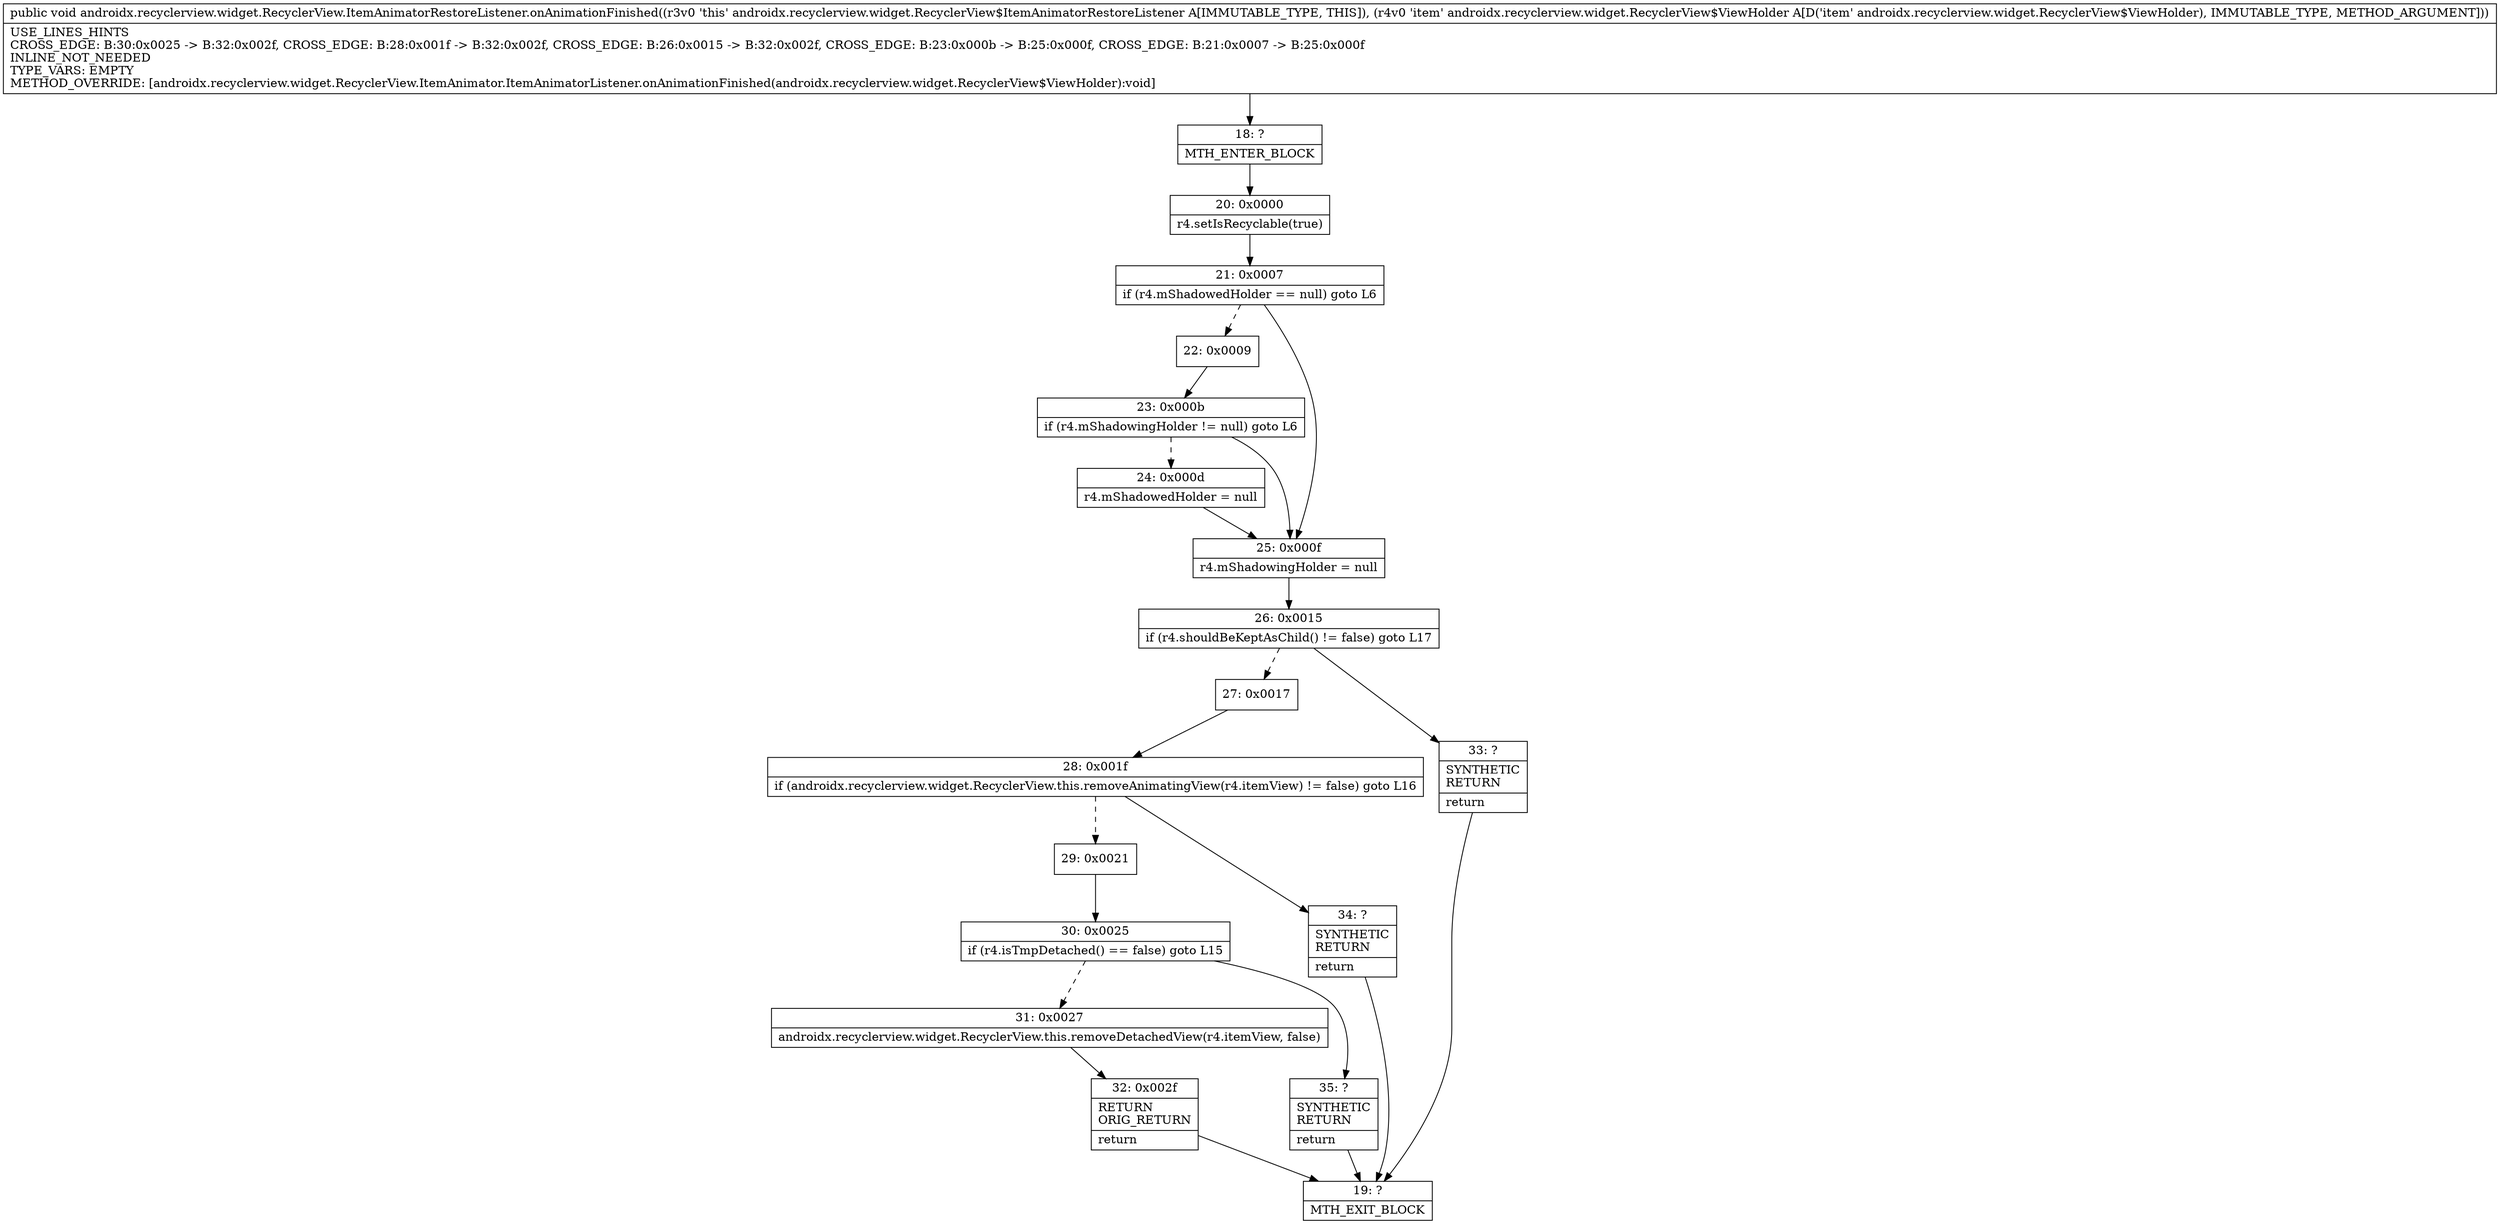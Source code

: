 digraph "CFG forandroidx.recyclerview.widget.RecyclerView.ItemAnimatorRestoreListener.onAnimationFinished(Landroidx\/recyclerview\/widget\/RecyclerView$ViewHolder;)V" {
Node_18 [shape=record,label="{18\:\ ?|MTH_ENTER_BLOCK\l}"];
Node_20 [shape=record,label="{20\:\ 0x0000|r4.setIsRecyclable(true)\l}"];
Node_21 [shape=record,label="{21\:\ 0x0007|if (r4.mShadowedHolder == null) goto L6\l}"];
Node_22 [shape=record,label="{22\:\ 0x0009}"];
Node_23 [shape=record,label="{23\:\ 0x000b|if (r4.mShadowingHolder != null) goto L6\l}"];
Node_24 [shape=record,label="{24\:\ 0x000d|r4.mShadowedHolder = null\l}"];
Node_25 [shape=record,label="{25\:\ 0x000f|r4.mShadowingHolder = null\l}"];
Node_26 [shape=record,label="{26\:\ 0x0015|if (r4.shouldBeKeptAsChild() != false) goto L17\l}"];
Node_27 [shape=record,label="{27\:\ 0x0017}"];
Node_28 [shape=record,label="{28\:\ 0x001f|if (androidx.recyclerview.widget.RecyclerView.this.removeAnimatingView(r4.itemView) != false) goto L16\l}"];
Node_29 [shape=record,label="{29\:\ 0x0021}"];
Node_30 [shape=record,label="{30\:\ 0x0025|if (r4.isTmpDetached() == false) goto L15\l}"];
Node_31 [shape=record,label="{31\:\ 0x0027|androidx.recyclerview.widget.RecyclerView.this.removeDetachedView(r4.itemView, false)\l}"];
Node_32 [shape=record,label="{32\:\ 0x002f|RETURN\lORIG_RETURN\l|return\l}"];
Node_19 [shape=record,label="{19\:\ ?|MTH_EXIT_BLOCK\l}"];
Node_35 [shape=record,label="{35\:\ ?|SYNTHETIC\lRETURN\l|return\l}"];
Node_34 [shape=record,label="{34\:\ ?|SYNTHETIC\lRETURN\l|return\l}"];
Node_33 [shape=record,label="{33\:\ ?|SYNTHETIC\lRETURN\l|return\l}"];
MethodNode[shape=record,label="{public void androidx.recyclerview.widget.RecyclerView.ItemAnimatorRestoreListener.onAnimationFinished((r3v0 'this' androidx.recyclerview.widget.RecyclerView$ItemAnimatorRestoreListener A[IMMUTABLE_TYPE, THIS]), (r4v0 'item' androidx.recyclerview.widget.RecyclerView$ViewHolder A[D('item' androidx.recyclerview.widget.RecyclerView$ViewHolder), IMMUTABLE_TYPE, METHOD_ARGUMENT]))  | USE_LINES_HINTS\lCROSS_EDGE: B:30:0x0025 \-\> B:32:0x002f, CROSS_EDGE: B:28:0x001f \-\> B:32:0x002f, CROSS_EDGE: B:26:0x0015 \-\> B:32:0x002f, CROSS_EDGE: B:23:0x000b \-\> B:25:0x000f, CROSS_EDGE: B:21:0x0007 \-\> B:25:0x000f\lINLINE_NOT_NEEDED\lTYPE_VARS: EMPTY\lMETHOD_OVERRIDE: [androidx.recyclerview.widget.RecyclerView.ItemAnimator.ItemAnimatorListener.onAnimationFinished(androidx.recyclerview.widget.RecyclerView$ViewHolder):void]\l}"];
MethodNode -> Node_18;Node_18 -> Node_20;
Node_20 -> Node_21;
Node_21 -> Node_22[style=dashed];
Node_21 -> Node_25;
Node_22 -> Node_23;
Node_23 -> Node_24[style=dashed];
Node_23 -> Node_25;
Node_24 -> Node_25;
Node_25 -> Node_26;
Node_26 -> Node_27[style=dashed];
Node_26 -> Node_33;
Node_27 -> Node_28;
Node_28 -> Node_29[style=dashed];
Node_28 -> Node_34;
Node_29 -> Node_30;
Node_30 -> Node_31[style=dashed];
Node_30 -> Node_35;
Node_31 -> Node_32;
Node_32 -> Node_19;
Node_35 -> Node_19;
Node_34 -> Node_19;
Node_33 -> Node_19;
}

